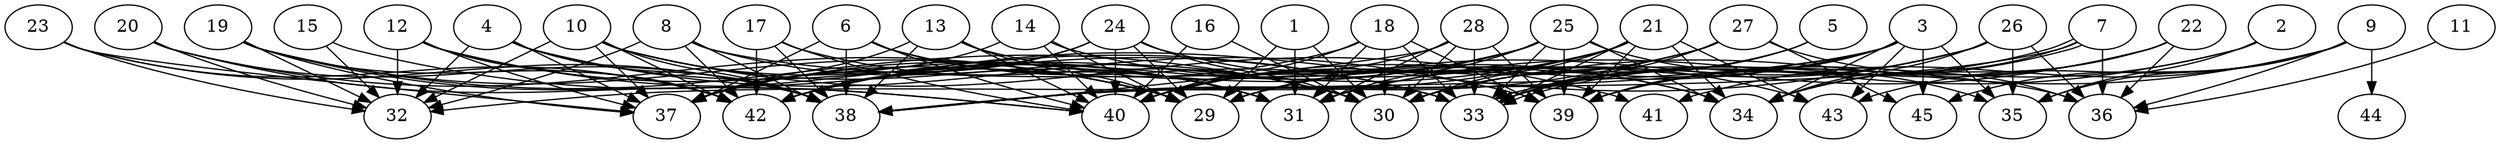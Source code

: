 // DAG automatically generated by daggen at Thu Oct  3 14:07:23 2019
// ./daggen --dot -n 45 --ccr 0.3 --fat 0.9 --regular 0.9 --density 0.5 --mindata 5242880 --maxdata 52428800 
digraph G {
  1 [size="159218347", alpha="0.17", expect_size="47765504"] 
  1 -> 29 [size ="47765504"]
  1 -> 30 [size ="47765504"]
  1 -> 31 [size ="47765504"]
  2 [size="167591253", alpha="0.00", expect_size="50277376"] 
  2 -> 31 [size ="50277376"]
  2 -> 35 [size ="50277376"]
  2 -> 39 [size ="50277376"]
  3 [size="105915733", alpha="0.04", expect_size="31774720"] 
  3 -> 29 [size ="31774720"]
  3 -> 32 [size ="31774720"]
  3 -> 34 [size ="31774720"]
  3 -> 35 [size ="31774720"]
  3 -> 38 [size ="31774720"]
  3 -> 39 [size ="31774720"]
  3 -> 40 [size ="31774720"]
  3 -> 43 [size ="31774720"]
  3 -> 45 [size ="31774720"]
  4 [size="150766933", alpha="0.05", expect_size="45230080"] 
  4 -> 31 [size ="45230080"]
  4 -> 32 [size ="45230080"]
  4 -> 37 [size ="45230080"]
  4 -> 38 [size ="45230080"]
  4 -> 39 [size ="45230080"]
  5 [size="68106240", alpha="0.07", expect_size="20431872"] 
  5 -> 30 [size ="20431872"]
  5 -> 33 [size ="20431872"]
  6 [size="139424427", alpha="0.06", expect_size="41827328"] 
  6 -> 31 [size ="41827328"]
  6 -> 33 [size ="41827328"]
  6 -> 37 [size ="41827328"]
  6 -> 38 [size ="41827328"]
  6 -> 40 [size ="41827328"]
  7 [size="33351680", alpha="0.04", expect_size="10005504"] 
  7 -> 33 [size ="10005504"]
  7 -> 33 [size ="10005504"]
  7 -> 34 [size ="10005504"]
  7 -> 36 [size ="10005504"]
  7 -> 38 [size ="10005504"]
  8 [size="140943360", alpha="0.03", expect_size="42283008"] 
  8 -> 31 [size ="42283008"]
  8 -> 32 [size ="42283008"]
  8 -> 36 [size ="42283008"]
  8 -> 38 [size ="42283008"]
  8 -> 42 [size ="42283008"]
  9 [size="51172693", alpha="0.07", expect_size="15351808"] 
  9 -> 30 [size ="15351808"]
  9 -> 35 [size ="15351808"]
  9 -> 36 [size ="15351808"]
  9 -> 41 [size ="15351808"]
  9 -> 43 [size ="15351808"]
  9 -> 44 [size ="15351808"]
  9 -> 45 [size ="15351808"]
  10 [size="144220160", alpha="0.12", expect_size="43266048"] 
  10 -> 29 [size ="43266048"]
  10 -> 30 [size ="43266048"]
  10 -> 32 [size ="43266048"]
  10 -> 37 [size ="43266048"]
  10 -> 38 [size ="43266048"]
  10 -> 41 [size ="43266048"]
  10 -> 42 [size ="43266048"]
  11 [size="146046293", alpha="0.02", expect_size="43813888"] 
  11 -> 36 [size ="43813888"]
  12 [size="120965120", alpha="0.07", expect_size="36289536"] 
  12 -> 31 [size ="36289536"]
  12 -> 32 [size ="36289536"]
  12 -> 33 [size ="36289536"]
  12 -> 37 [size ="36289536"]
  12 -> 42 [size ="36289536"]
  13 [size="123702613", alpha="0.00", expect_size="37110784"] 
  13 -> 29 [size ="37110784"]
  13 -> 34 [size ="37110784"]
  13 -> 37 [size ="37110784"]
  13 -> 38 [size ="37110784"]
  13 -> 40 [size ="37110784"]
  14 [size="155009707", alpha="0.10", expect_size="46502912"] 
  14 -> 29 [size ="46502912"]
  14 -> 34 [size ="46502912"]
  14 -> 37 [size ="46502912"]
  14 -> 40 [size ="46502912"]
  15 [size="34443947", alpha="0.09", expect_size="10333184"] 
  15 -> 32 [size ="10333184"]
  15 -> 33 [size ="10333184"]
  16 [size="90378240", alpha="0.02", expect_size="27113472"] 
  16 -> 30 [size ="27113472"]
  16 -> 40 [size ="27113472"]
  17 [size="141397333", alpha="0.01", expect_size="42419200"] 
  17 -> 30 [size ="42419200"]
  17 -> 38 [size ="42419200"]
  17 -> 40 [size ="42419200"]
  17 -> 42 [size ="42419200"]
  18 [size="173199360", alpha="0.04", expect_size="51959808"] 
  18 -> 30 [size ="51959808"]
  18 -> 31 [size ="51959808"]
  18 -> 33 [size ="51959808"]
  18 -> 37 [size ="51959808"]
  18 -> 39 [size ="51959808"]
  18 -> 40 [size ="51959808"]
  19 [size="36065280", alpha="0.00", expect_size="10819584"] 
  19 -> 29 [size ="10819584"]
  19 -> 30 [size ="10819584"]
  19 -> 32 [size ="10819584"]
  19 -> 37 [size ="10819584"]
  19 -> 40 [size ="10819584"]
  19 -> 42 [size ="10819584"]
  20 [size="90951680", alpha="0.04", expect_size="27285504"] 
  20 -> 29 [size ="27285504"]
  20 -> 32 [size ="27285504"]
  20 -> 38 [size ="27285504"]
  20 -> 40 [size ="27285504"]
  21 [size="30750720", alpha="0.06", expect_size="9225216"] 
  21 -> 29 [size ="9225216"]
  21 -> 30 [size ="9225216"]
  21 -> 33 [size ="9225216"]
  21 -> 34 [size ="9225216"]
  21 -> 38 [size ="9225216"]
  21 -> 39 [size ="9225216"]
  21 -> 40 [size ="9225216"]
  21 -> 42 [size ="9225216"]
  21 -> 43 [size ="9225216"]
  22 [size="46878720", alpha="0.07", expect_size="14063616"] 
  22 -> 29 [size ="14063616"]
  22 -> 33 [size ="14063616"]
  22 -> 34 [size ="14063616"]
  22 -> 36 [size ="14063616"]
  22 -> 39 [size ="14063616"]
  23 [size="100352000", alpha="0.19", expect_size="30105600"] 
  23 -> 32 [size ="30105600"]
  23 -> 37 [size ="30105600"]
  23 -> 38 [size ="30105600"]
  23 -> 42 [size ="30105600"]
  24 [size="100430507", alpha="0.08", expect_size="30129152"] 
  24 -> 29 [size ="30129152"]
  24 -> 30 [size ="30129152"]
  24 -> 37 [size ="30129152"]
  24 -> 40 [size ="30129152"]
  24 -> 42 [size ="30129152"]
  24 -> 43 [size ="30129152"]
  25 [size="20794027", alpha="0.03", expect_size="6238208"] 
  25 -> 31 [size ="6238208"]
  25 -> 33 [size ="6238208"]
  25 -> 34 [size ="6238208"]
  25 -> 35 [size ="6238208"]
  25 -> 37 [size ="6238208"]
  25 -> 39 [size ="6238208"]
  25 -> 40 [size ="6238208"]
  25 -> 42 [size ="6238208"]
  26 [size="93149867", alpha="0.14", expect_size="27944960"] 
  26 -> 30 [size ="27944960"]
  26 -> 31 [size ="27944960"]
  26 -> 34 [size ="27944960"]
  26 -> 35 [size ="27944960"]
  26 -> 36 [size ="27944960"]
  26 -> 42 [size ="27944960"]
  27 [size="105263787", alpha="0.07", expect_size="31579136"] 
  27 -> 29 [size ="31579136"]
  27 -> 33 [size ="31579136"]
  27 -> 36 [size ="31579136"]
  27 -> 38 [size ="31579136"]
  27 -> 40 [size ="31579136"]
  27 -> 45 [size ="31579136"]
  28 [size="114182827", alpha="0.15", expect_size="34254848"] 
  28 -> 30 [size ="34254848"]
  28 -> 31 [size ="34254848"]
  28 -> 33 [size ="34254848"]
  28 -> 38 [size ="34254848"]
  28 -> 39 [size ="34254848"]
  28 -> 40 [size ="34254848"]
  29 [size="144960853", alpha="0.08", expect_size="43488256"] 
  30 [size="148807680", alpha="0.17", expect_size="44642304"] 
  31 [size="24057173", alpha="0.03", expect_size="7217152"] 
  32 [size="69737813", alpha="0.01", expect_size="20921344"] 
  33 [size="121395200", alpha="0.13", expect_size="36418560"] 
  34 [size="110182400", alpha="0.03", expect_size="33054720"] 
  35 [size="169390080", alpha="0.14", expect_size="50817024"] 
  36 [size="35078827", alpha="0.15", expect_size="10523648"] 
  37 [size="143769600", alpha="0.12", expect_size="43130880"] 
  38 [size="39482027", alpha="0.09", expect_size="11844608"] 
  39 [size="160259413", alpha="0.07", expect_size="48077824"] 
  40 [size="67938987", alpha="0.16", expect_size="20381696"] 
  41 [size="46557867", alpha="0.06", expect_size="13967360"] 
  42 [size="67396267", alpha="0.19", expect_size="20218880"] 
  43 [size="76656640", alpha="0.03", expect_size="22996992"] 
  44 [size="23285760", alpha="0.18", expect_size="6985728"] 
  45 [size="44817067", alpha="0.13", expect_size="13445120"] 
}

